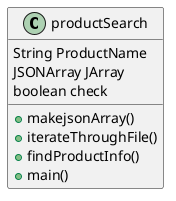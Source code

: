 @startuml
'https://plantuml.com/class-diagram

class productSearch {
String ProductName
JSONArray JArray
boolean check
+ makejsonArray()
+ iterateThroughFile()
+ findProductInfo()
+ main()
}

@enduml